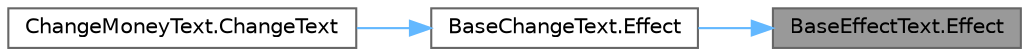 digraph "BaseEffectText.Effect"
{
 // LATEX_PDF_SIZE
  bgcolor="transparent";
  edge [fontname=Helvetica,fontsize=10,labelfontname=Helvetica,labelfontsize=10];
  node [fontname=Helvetica,fontsize=10,shape=box,height=0.2,width=0.4];
  rankdir="RL";
  Node1 [id="Node000001",label="BaseEffectText.Effect",height=0.2,width=0.4,color="gray40", fillcolor="grey60", style="filled", fontcolor="black",tooltip=" "];
  Node1 -> Node2 [id="edge3_Node000001_Node000002",dir="back",color="steelblue1",style="solid",tooltip=" "];
  Node2 [id="Node000002",label="BaseChangeText.Effect",height=0.2,width=0.4,color="grey40", fillcolor="white", style="filled",URL="$class_base_change_text.html#a0555c75b36701628ecbc7cc4d8ed4962",tooltip=" "];
  Node2 -> Node3 [id="edge4_Node000002_Node000003",dir="back",color="steelblue1",style="solid",tooltip=" "];
  Node3 [id="Node000003",label="ChangeMoneyText.ChangeText",height=0.2,width=0.4,color="grey40", fillcolor="white", style="filled",URL="$class_change_money_text.html#a7c0f320369de18ae99527143c272383c",tooltip=" "];
}

